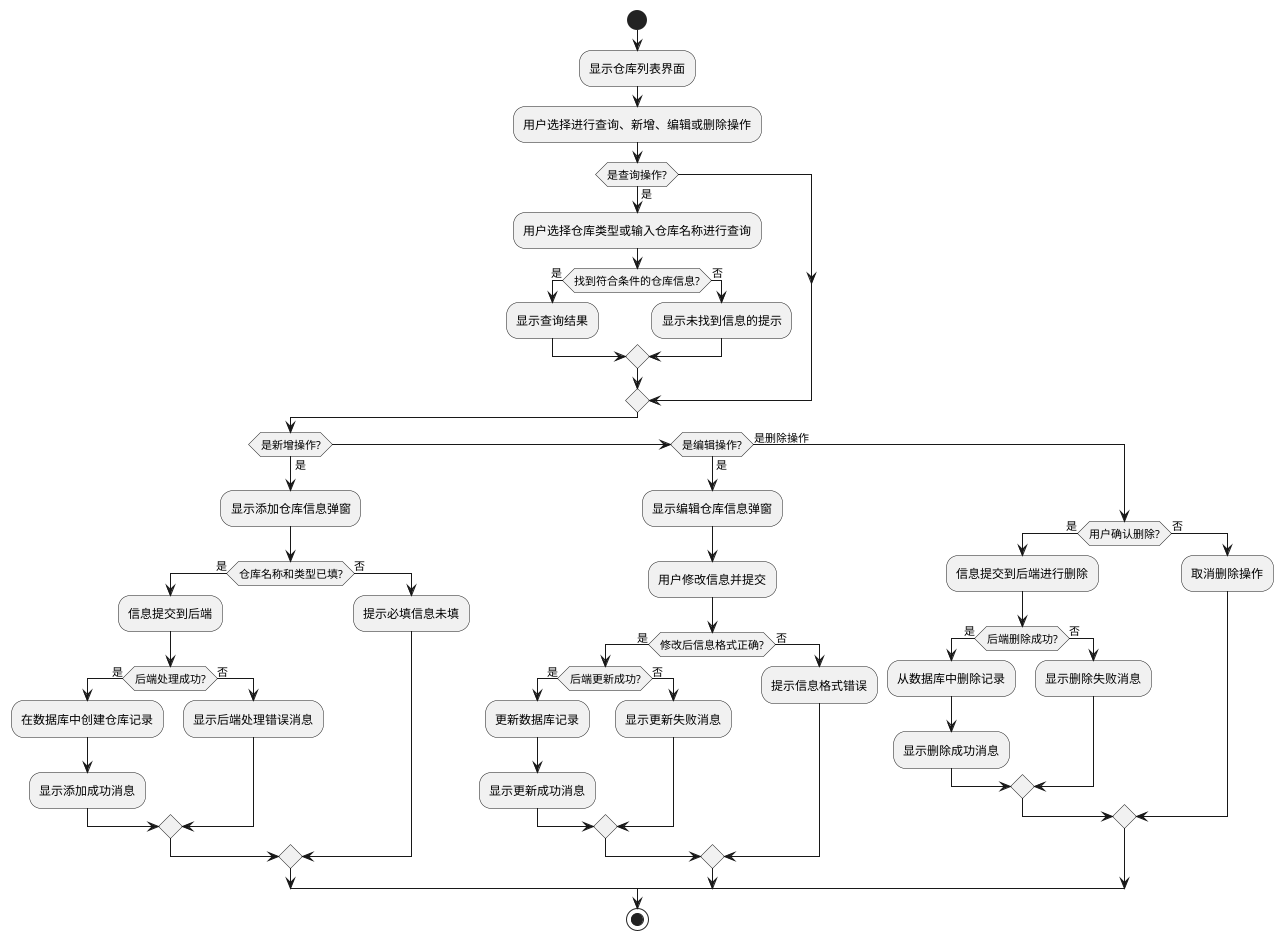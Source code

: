 @startuml

start

:显示仓库列表界面;

:用户选择进行查询、新增、编辑或删除操作;

if (是查询操作?) then (是)
  :用户选择仓库类型或输入仓库名称进行查询;
  if (找到符合条件的仓库信息?) then (是)
    :显示查询结果;
  else (否)
    :显示未找到信息的提示;
  endif
else
endif

if (是新增操作?) then (是)
  :显示添加仓库信息弹窗;
  if (仓库名称和类型已填?) then (是)
    :信息提交到后端;
    if (后端处理成功?) then (是)
      :在数据库中创建仓库记录;
      :显示添加成功消息;
    else (否)
      :显示后端处理错误消息;
    endif
  else (否)
    :提示必填信息未填;
  endif
else if (是编辑操作?) then (是)
  :显示编辑仓库信息弹窗;
  :用户修改信息并提交;
  if (修改后信息格式正确?) then (是)
    if (后端更新成功?) then (是)
      :更新数据库记录;
      :显示更新成功消息;
    else (否)
      :显示更新失败消息;
    endif
  else (否)
    :提示信息格式错误;
  endif
else (是删除操作)
  if (用户确认删除?) then (是)
    :信息提交到后端进行删除;
    if (后端删除成功?) then (是)
      :从数据库中删除记录;
      :显示删除成功消息;
    else (否)
      :显示删除失败消息;
    endif
  else (否)
    :取消删除操作;
  endif
endif

stop
@enduml
